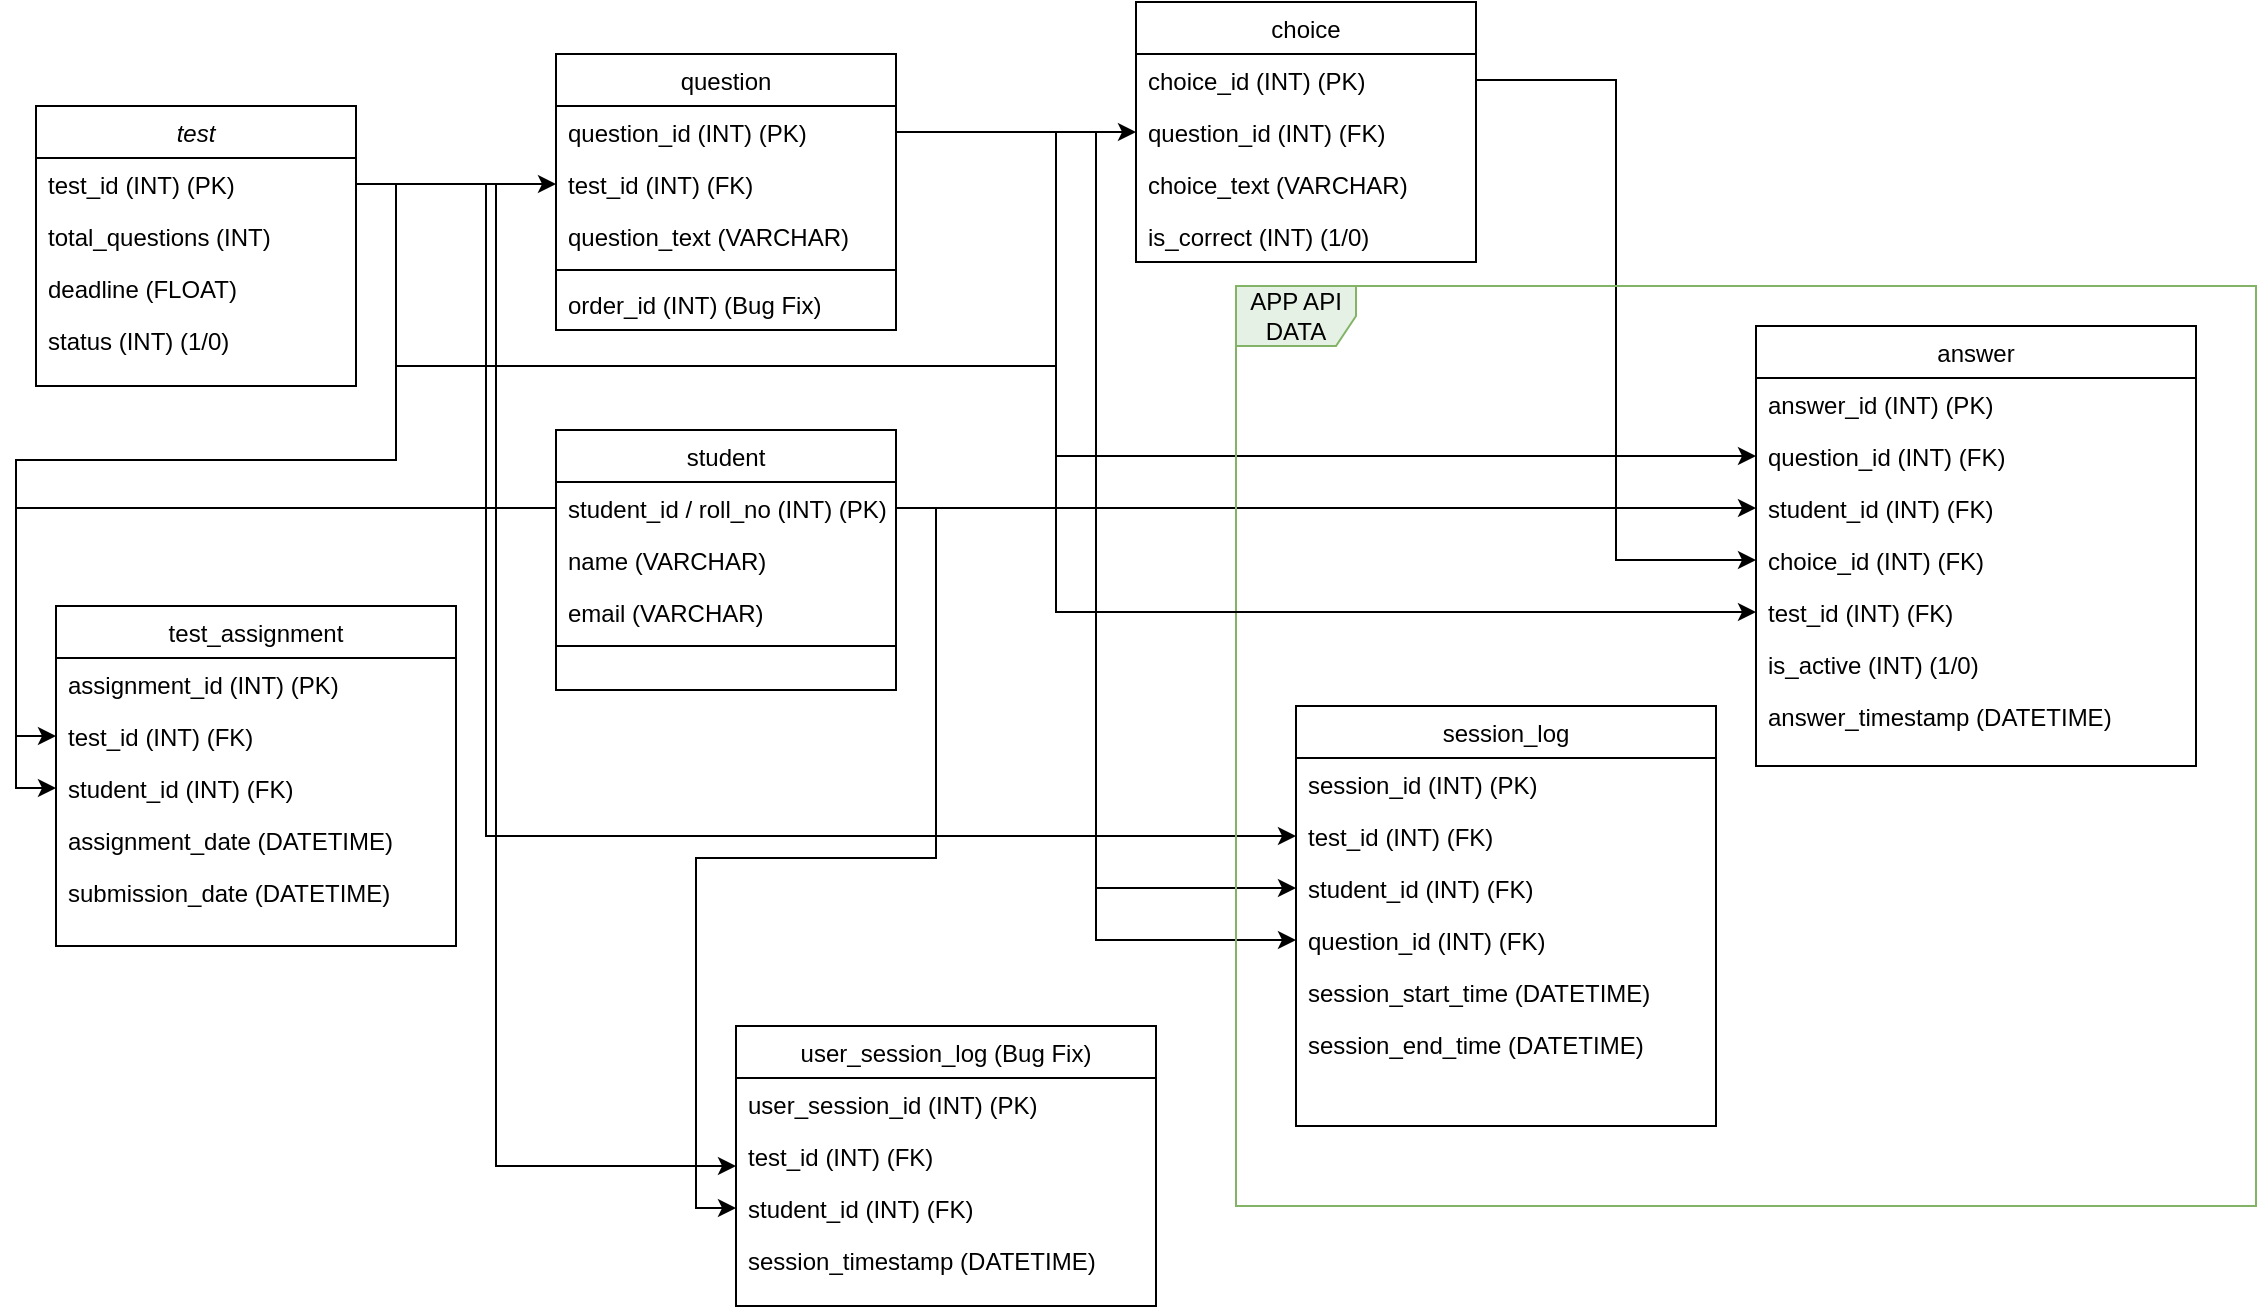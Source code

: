 <mxfile version="24.7.16">
  <diagram id="C5RBs43oDa-KdzZeNtuy" name="Page-1">
    <mxGraphModel dx="1122" dy="761" grid="1" gridSize="10" guides="1" tooltips="1" connect="1" arrows="1" fold="1" page="1" pageScale="1" pageWidth="827" pageHeight="1169" math="0" shadow="0">
      <root>
        <mxCell id="WIyWlLk6GJQsqaUBKTNV-0" />
        <mxCell id="WIyWlLk6GJQsqaUBKTNV-1" parent="WIyWlLk6GJQsqaUBKTNV-0" />
        <mxCell id="zkfFHV4jXpPFQw0GAbJ--0" value="test" style="swimlane;fontStyle=2;align=center;verticalAlign=top;childLayout=stackLayout;horizontal=1;startSize=26;horizontalStack=0;resizeParent=1;resizeLast=0;collapsible=1;marginBottom=0;rounded=0;shadow=0;strokeWidth=1;" parent="WIyWlLk6GJQsqaUBKTNV-1" vertex="1">
          <mxGeometry x="20" y="60" width="160" height="140" as="geometry">
            <mxRectangle x="230" y="140" width="160" height="26" as="alternateBounds" />
          </mxGeometry>
        </mxCell>
        <mxCell id="zkfFHV4jXpPFQw0GAbJ--1" value="test_id (INT) (PK)" style="text;align=left;verticalAlign=top;spacingLeft=4;spacingRight=4;overflow=hidden;rotatable=0;points=[[0,0.5],[1,0.5]];portConstraint=eastwest;" parent="zkfFHV4jXpPFQw0GAbJ--0" vertex="1">
          <mxGeometry y="26" width="160" height="26" as="geometry" />
        </mxCell>
        <mxCell id="zkfFHV4jXpPFQw0GAbJ--2" value="total_questions (INT) " style="text;align=left;verticalAlign=top;spacingLeft=4;spacingRight=4;overflow=hidden;rotatable=0;points=[[0,0.5],[1,0.5]];portConstraint=eastwest;rounded=0;shadow=0;html=0;" parent="zkfFHV4jXpPFQw0GAbJ--0" vertex="1">
          <mxGeometry y="52" width="160" height="26" as="geometry" />
        </mxCell>
        <mxCell id="zkfFHV4jXpPFQw0GAbJ--3" value="deadline (FLOAT)" style="text;align=left;verticalAlign=top;spacingLeft=4;spacingRight=4;overflow=hidden;rotatable=0;points=[[0,0.5],[1,0.5]];portConstraint=eastwest;rounded=0;shadow=0;html=0;" parent="zkfFHV4jXpPFQw0GAbJ--0" vertex="1">
          <mxGeometry y="78" width="160" height="26" as="geometry" />
        </mxCell>
        <mxCell id="ddjWA9hMiTF1KmU8gr_W-2" value="status (INT) (1/0)" style="text;align=left;verticalAlign=top;spacingLeft=4;spacingRight=4;overflow=hidden;rotatable=0;points=[[0,0.5],[1,0.5]];portConstraint=eastwest;rounded=0;shadow=0;html=0;" parent="zkfFHV4jXpPFQw0GAbJ--0" vertex="1">
          <mxGeometry y="104" width="160" height="26" as="geometry" />
        </mxCell>
        <mxCell id="zkfFHV4jXpPFQw0GAbJ--17" value="student" style="swimlane;fontStyle=0;align=center;verticalAlign=top;childLayout=stackLayout;horizontal=1;startSize=26;horizontalStack=0;resizeParent=1;resizeLast=0;collapsible=1;marginBottom=0;rounded=0;shadow=0;strokeWidth=1;" parent="WIyWlLk6GJQsqaUBKTNV-1" vertex="1">
          <mxGeometry x="280" y="222" width="170" height="130" as="geometry">
            <mxRectangle x="550" y="140" width="160" height="26" as="alternateBounds" />
          </mxGeometry>
        </mxCell>
        <mxCell id="zkfFHV4jXpPFQw0GAbJ--18" value="student_id / roll_no (INT) (PK)" style="text;align=left;verticalAlign=top;spacingLeft=4;spacingRight=4;overflow=hidden;rotatable=0;points=[[0,0.5],[1,0.5]];portConstraint=eastwest;" parent="zkfFHV4jXpPFQw0GAbJ--17" vertex="1">
          <mxGeometry y="26" width="170" height="26" as="geometry" />
        </mxCell>
        <mxCell id="zkfFHV4jXpPFQw0GAbJ--19" value="name (VARCHAR)" style="text;align=left;verticalAlign=top;spacingLeft=4;spacingRight=4;overflow=hidden;rotatable=0;points=[[0,0.5],[1,0.5]];portConstraint=eastwest;rounded=0;shadow=0;html=0;" parent="zkfFHV4jXpPFQw0GAbJ--17" vertex="1">
          <mxGeometry y="52" width="170" height="26" as="geometry" />
        </mxCell>
        <mxCell id="zkfFHV4jXpPFQw0GAbJ--20" value="email (VARCHAR)" style="text;align=left;verticalAlign=top;spacingLeft=4;spacingRight=4;overflow=hidden;rotatable=0;points=[[0,0.5],[1,0.5]];portConstraint=eastwest;rounded=0;shadow=0;html=0;" parent="zkfFHV4jXpPFQw0GAbJ--17" vertex="1">
          <mxGeometry y="78" width="170" height="26" as="geometry" />
        </mxCell>
        <mxCell id="zkfFHV4jXpPFQw0GAbJ--23" value="" style="line;html=1;strokeWidth=1;align=left;verticalAlign=middle;spacingTop=-1;spacingLeft=3;spacingRight=3;rotatable=0;labelPosition=right;points=[];portConstraint=eastwest;" parent="zkfFHV4jXpPFQw0GAbJ--17" vertex="1">
          <mxGeometry y="104" width="170" height="8" as="geometry" />
        </mxCell>
        <mxCell id="ddjWA9hMiTF1KmU8gr_W-3" value="question" style="swimlane;fontStyle=0;align=center;verticalAlign=top;childLayout=stackLayout;horizontal=1;startSize=26;horizontalStack=0;resizeParent=1;resizeLast=0;collapsible=1;marginBottom=0;rounded=0;shadow=0;strokeWidth=1;" parent="WIyWlLk6GJQsqaUBKTNV-1" vertex="1">
          <mxGeometry x="280" y="34" width="170" height="138" as="geometry">
            <mxRectangle x="550" y="140" width="160" height="26" as="alternateBounds" />
          </mxGeometry>
        </mxCell>
        <mxCell id="ddjWA9hMiTF1KmU8gr_W-4" value="question_id (INT) (PK)" style="text;align=left;verticalAlign=top;spacingLeft=4;spacingRight=4;overflow=hidden;rotatable=0;points=[[0,0.5],[1,0.5]];portConstraint=eastwest;" parent="ddjWA9hMiTF1KmU8gr_W-3" vertex="1">
          <mxGeometry y="26" width="170" height="26" as="geometry" />
        </mxCell>
        <mxCell id="ddjWA9hMiTF1KmU8gr_W-5" value="test_id (INT) (FK) " style="text;align=left;verticalAlign=top;spacingLeft=4;spacingRight=4;overflow=hidden;rotatable=0;points=[[0,0.5],[1,0.5]];portConstraint=eastwest;rounded=0;shadow=0;html=0;" parent="ddjWA9hMiTF1KmU8gr_W-3" vertex="1">
          <mxGeometry y="52" width="170" height="26" as="geometry" />
        </mxCell>
        <mxCell id="ddjWA9hMiTF1KmU8gr_W-6" value="question_text (VARCHAR)" style="text;align=left;verticalAlign=top;spacingLeft=4;spacingRight=4;overflow=hidden;rotatable=0;points=[[0,0.5],[1,0.5]];portConstraint=eastwest;rounded=0;shadow=0;html=0;" parent="ddjWA9hMiTF1KmU8gr_W-3" vertex="1">
          <mxGeometry y="78" width="170" height="26" as="geometry" />
        </mxCell>
        <mxCell id="ddjWA9hMiTF1KmU8gr_W-7" value="" style="line;html=1;strokeWidth=1;align=left;verticalAlign=middle;spacingTop=-1;spacingLeft=3;spacingRight=3;rotatable=0;labelPosition=right;points=[];portConstraint=eastwest;" parent="ddjWA9hMiTF1KmU8gr_W-3" vertex="1">
          <mxGeometry y="104" width="170" height="8" as="geometry" />
        </mxCell>
        <mxCell id="Svoe2r7AxQJzzrJ5CWHw-0" value="order_id (INT) (Bug Fix)" style="text;align=left;verticalAlign=top;spacingLeft=4;spacingRight=4;overflow=hidden;rotatable=0;points=[[0,0.5],[1,0.5]];portConstraint=eastwest;rounded=0;shadow=0;html=0;" vertex="1" parent="ddjWA9hMiTF1KmU8gr_W-3">
          <mxGeometry y="112" width="170" height="26" as="geometry" />
        </mxCell>
        <mxCell id="ddjWA9hMiTF1KmU8gr_W-8" style="edgeStyle=orthogonalEdgeStyle;rounded=0;orthogonalLoop=1;jettySize=auto;html=1;entryX=0;entryY=0.5;entryDx=0;entryDy=0;" parent="WIyWlLk6GJQsqaUBKTNV-1" source="zkfFHV4jXpPFQw0GAbJ--1" target="ddjWA9hMiTF1KmU8gr_W-5" edge="1">
          <mxGeometry relative="1" as="geometry" />
        </mxCell>
        <mxCell id="ddjWA9hMiTF1KmU8gr_W-10" value="answer" style="swimlane;fontStyle=0;align=center;verticalAlign=top;childLayout=stackLayout;horizontal=1;startSize=26;horizontalStack=0;resizeParent=1;resizeLast=0;collapsible=1;marginBottom=0;rounded=0;shadow=0;strokeWidth=1;" parent="WIyWlLk6GJQsqaUBKTNV-1" vertex="1">
          <mxGeometry x="880" y="170" width="220" height="220" as="geometry">
            <mxRectangle x="550" y="140" width="160" height="26" as="alternateBounds" />
          </mxGeometry>
        </mxCell>
        <mxCell id="ddjWA9hMiTF1KmU8gr_W-11" value="answer_id (INT) (PK)" style="text;align=left;verticalAlign=top;spacingLeft=4;spacingRight=4;overflow=hidden;rotatable=0;points=[[0,0.5],[1,0.5]];portConstraint=eastwest;" parent="ddjWA9hMiTF1KmU8gr_W-10" vertex="1">
          <mxGeometry y="26" width="220" height="26" as="geometry" />
        </mxCell>
        <mxCell id="ddjWA9hMiTF1KmU8gr_W-12" value="question_id (INT) (FK) " style="text;align=left;verticalAlign=top;spacingLeft=4;spacingRight=4;overflow=hidden;rotatable=0;points=[[0,0.5],[1,0.5]];portConstraint=eastwest;rounded=0;shadow=0;html=0;" parent="ddjWA9hMiTF1KmU8gr_W-10" vertex="1">
          <mxGeometry y="52" width="220" height="26" as="geometry" />
        </mxCell>
        <mxCell id="ddjWA9hMiTF1KmU8gr_W-13" value="student_id (INT) (FK)" style="text;align=left;verticalAlign=top;spacingLeft=4;spacingRight=4;overflow=hidden;rotatable=0;points=[[0,0.5],[1,0.5]];portConstraint=eastwest;rounded=0;shadow=0;html=0;" parent="ddjWA9hMiTF1KmU8gr_W-10" vertex="1">
          <mxGeometry y="78" width="220" height="26" as="geometry" />
        </mxCell>
        <mxCell id="ddjWA9hMiTF1KmU8gr_W-22" value="choice_id (INT) (FK)" style="text;align=left;verticalAlign=top;spacingLeft=4;spacingRight=4;overflow=hidden;rotatable=0;points=[[0,0.5],[1,0.5]];portConstraint=eastwest;rounded=0;shadow=0;html=0;" parent="ddjWA9hMiTF1KmU8gr_W-10" vertex="1">
          <mxGeometry y="104" width="220" height="26" as="geometry" />
        </mxCell>
        <mxCell id="ddjWA9hMiTF1KmU8gr_W-15" value="choice" style="swimlane;fontStyle=0;align=center;verticalAlign=top;childLayout=stackLayout;horizontal=1;startSize=26;horizontalStack=0;resizeParent=1;resizeLast=0;collapsible=1;marginBottom=0;rounded=0;shadow=0;strokeWidth=1;" parent="WIyWlLk6GJQsqaUBKTNV-1" vertex="1">
          <mxGeometry x="570" y="8" width="170" height="130" as="geometry">
            <mxRectangle x="550" y="140" width="160" height="26" as="alternateBounds" />
          </mxGeometry>
        </mxCell>
        <mxCell id="ddjWA9hMiTF1KmU8gr_W-16" value="choice_id (INT) (PK)" style="text;align=left;verticalAlign=top;spacingLeft=4;spacingRight=4;overflow=hidden;rotatable=0;points=[[0,0.5],[1,0.5]];portConstraint=eastwest;" parent="ddjWA9hMiTF1KmU8gr_W-15" vertex="1">
          <mxGeometry y="26" width="170" height="26" as="geometry" />
        </mxCell>
        <mxCell id="ddjWA9hMiTF1KmU8gr_W-17" value="question_id (INT) (FK)" style="text;align=left;verticalAlign=top;spacingLeft=4;spacingRight=4;overflow=hidden;rotatable=0;points=[[0,0.5],[1,0.5]];portConstraint=eastwest;rounded=0;shadow=0;html=0;" parent="ddjWA9hMiTF1KmU8gr_W-15" vertex="1">
          <mxGeometry y="52" width="170" height="26" as="geometry" />
        </mxCell>
        <mxCell id="ddjWA9hMiTF1KmU8gr_W-18" value="choice_text (VARCHAR)" style="text;align=left;verticalAlign=top;spacingLeft=4;spacingRight=4;overflow=hidden;rotatable=0;points=[[0,0.5],[1,0.5]];portConstraint=eastwest;rounded=0;shadow=0;html=0;" parent="ddjWA9hMiTF1KmU8gr_W-15" vertex="1">
          <mxGeometry y="78" width="170" height="26" as="geometry" />
        </mxCell>
        <mxCell id="ddjWA9hMiTF1KmU8gr_W-23" value="is_correct (INT) (1/0)" style="text;align=left;verticalAlign=top;spacingLeft=4;spacingRight=4;overflow=hidden;rotatable=0;points=[[0,0.5],[1,0.5]];portConstraint=eastwest;rounded=0;shadow=0;html=0;" parent="ddjWA9hMiTF1KmU8gr_W-15" vertex="1">
          <mxGeometry y="104" width="170" height="26" as="geometry" />
        </mxCell>
        <mxCell id="ddjWA9hMiTF1KmU8gr_W-20" style="edgeStyle=orthogonalEdgeStyle;rounded=0;orthogonalLoop=1;jettySize=auto;html=1;entryX=0;entryY=0.5;entryDx=0;entryDy=0;" parent="WIyWlLk6GJQsqaUBKTNV-1" source="ddjWA9hMiTF1KmU8gr_W-4" target="ddjWA9hMiTF1KmU8gr_W-15" edge="1">
          <mxGeometry relative="1" as="geometry" />
        </mxCell>
        <mxCell id="ddjWA9hMiTF1KmU8gr_W-26" style="edgeStyle=orthogonalEdgeStyle;rounded=0;orthogonalLoop=1;jettySize=auto;html=1;" parent="WIyWlLk6GJQsqaUBKTNV-1" source="ddjWA9hMiTF1KmU8gr_W-16" target="ddjWA9hMiTF1KmU8gr_W-22" edge="1">
          <mxGeometry relative="1" as="geometry" />
        </mxCell>
        <mxCell id="ddjWA9hMiTF1KmU8gr_W-27" style="edgeStyle=orthogonalEdgeStyle;rounded=0;orthogonalLoop=1;jettySize=auto;html=1;entryX=0;entryY=0.5;entryDx=0;entryDy=0;" parent="WIyWlLk6GJQsqaUBKTNV-1" source="ddjWA9hMiTF1KmU8gr_W-4" target="ddjWA9hMiTF1KmU8gr_W-12" edge="1">
          <mxGeometry relative="1" as="geometry">
            <Array as="points">
              <mxPoint x="530" y="73" />
              <mxPoint x="530" y="235" />
            </Array>
          </mxGeometry>
        </mxCell>
        <mxCell id="ddjWA9hMiTF1KmU8gr_W-29" style="edgeStyle=orthogonalEdgeStyle;rounded=0;orthogonalLoop=1;jettySize=auto;html=1;entryX=0;entryY=0.5;entryDx=0;entryDy=0;" parent="WIyWlLk6GJQsqaUBKTNV-1" source="zkfFHV4jXpPFQw0GAbJ--18" target="ddjWA9hMiTF1KmU8gr_W-13" edge="1">
          <mxGeometry relative="1" as="geometry" />
        </mxCell>
        <mxCell id="ddjWA9hMiTF1KmU8gr_W-30" value="session_log" style="swimlane;fontStyle=0;align=center;verticalAlign=top;childLayout=stackLayout;horizontal=1;startSize=26;horizontalStack=0;resizeParent=1;resizeLast=0;collapsible=1;marginBottom=0;rounded=0;shadow=0;strokeWidth=1;" parent="WIyWlLk6GJQsqaUBKTNV-1" vertex="1">
          <mxGeometry x="650" y="360" width="210" height="210" as="geometry">
            <mxRectangle x="550" y="140" width="160" height="26" as="alternateBounds" />
          </mxGeometry>
        </mxCell>
        <mxCell id="ddjWA9hMiTF1KmU8gr_W-31" value="session_id (INT) (PK)" style="text;align=left;verticalAlign=top;spacingLeft=4;spacingRight=4;overflow=hidden;rotatable=0;points=[[0,0.5],[1,0.5]];portConstraint=eastwest;" parent="ddjWA9hMiTF1KmU8gr_W-30" vertex="1">
          <mxGeometry y="26" width="210" height="26" as="geometry" />
        </mxCell>
        <mxCell id="ddjWA9hMiTF1KmU8gr_W-32" value="test_id (INT) (FK) " style="text;align=left;verticalAlign=top;spacingLeft=4;spacingRight=4;overflow=hidden;rotatable=0;points=[[0,0.5],[1,0.5]];portConstraint=eastwest;rounded=0;shadow=0;html=0;" parent="ddjWA9hMiTF1KmU8gr_W-30" vertex="1">
          <mxGeometry y="52" width="210" height="26" as="geometry" />
        </mxCell>
        <mxCell id="ddjWA9hMiTF1KmU8gr_W-33" value="student_id (INT) (FK)" style="text;align=left;verticalAlign=top;spacingLeft=4;spacingRight=4;overflow=hidden;rotatable=0;points=[[0,0.5],[1,0.5]];portConstraint=eastwest;rounded=0;shadow=0;html=0;" parent="ddjWA9hMiTF1KmU8gr_W-30" vertex="1">
          <mxGeometry y="78" width="210" height="26" as="geometry" />
        </mxCell>
        <mxCell id="ddjWA9hMiTF1KmU8gr_W-34" value="question_id (INT) (FK)" style="text;align=left;verticalAlign=top;spacingLeft=4;spacingRight=4;overflow=hidden;rotatable=0;points=[[0,0.5],[1,0.5]];portConstraint=eastwest;rounded=0;shadow=0;html=0;" parent="ddjWA9hMiTF1KmU8gr_W-30" vertex="1">
          <mxGeometry y="104" width="210" height="26" as="geometry" />
        </mxCell>
        <mxCell id="ddjWA9hMiTF1KmU8gr_W-35" value="session_start_time (DATETIME)" style="text;align=left;verticalAlign=top;spacingLeft=4;spacingRight=4;overflow=hidden;rotatable=0;points=[[0,0.5],[1,0.5]];portConstraint=eastwest;rounded=0;shadow=0;html=0;" parent="ddjWA9hMiTF1KmU8gr_W-30" vertex="1">
          <mxGeometry y="130" width="210" height="26" as="geometry" />
        </mxCell>
        <mxCell id="ddjWA9hMiTF1KmU8gr_W-36" value="session_end_time (DATETIME)" style="text;align=left;verticalAlign=top;spacingLeft=4;spacingRight=4;overflow=hidden;rotatable=0;points=[[0,0.5],[1,0.5]];portConstraint=eastwest;rounded=0;shadow=0;html=0;" parent="ddjWA9hMiTF1KmU8gr_W-30" vertex="1">
          <mxGeometry y="156" width="210" height="26" as="geometry" />
        </mxCell>
        <mxCell id="ddjWA9hMiTF1KmU8gr_W-48" style="edgeStyle=orthogonalEdgeStyle;rounded=0;orthogonalLoop=1;jettySize=auto;html=1;entryX=0;entryY=0.5;entryDx=0;entryDy=0;" parent="WIyWlLk6GJQsqaUBKTNV-1" target="ddjWA9hMiTF1KmU8gr_W-32" edge="1">
          <mxGeometry relative="1" as="geometry">
            <mxPoint x="180" y="99" as="sourcePoint" />
            <mxPoint x="440" y="425" as="targetPoint" />
            <Array as="points">
              <mxPoint x="245" y="99" />
              <mxPoint x="245" y="425" />
            </Array>
          </mxGeometry>
        </mxCell>
        <mxCell id="ddjWA9hMiTF1KmU8gr_W-50" style="edgeStyle=orthogonalEdgeStyle;rounded=0;orthogonalLoop=1;jettySize=auto;html=1;entryX=0;entryY=0.5;entryDx=0;entryDy=0;" parent="WIyWlLk6GJQsqaUBKTNV-1" source="ddjWA9hMiTF1KmU8gr_W-4" target="ddjWA9hMiTF1KmU8gr_W-34" edge="1">
          <mxGeometry relative="1" as="geometry" />
        </mxCell>
        <mxCell id="ddjWA9hMiTF1KmU8gr_W-54" value="test_assignment" style="swimlane;fontStyle=0;align=center;verticalAlign=top;childLayout=stackLayout;horizontal=1;startSize=26;horizontalStack=0;resizeParent=1;resizeLast=0;collapsible=1;marginBottom=0;rounded=0;shadow=0;strokeWidth=1;" parent="WIyWlLk6GJQsqaUBKTNV-1" vertex="1">
          <mxGeometry x="30" y="310" width="200" height="170" as="geometry">
            <mxRectangle x="550" y="140" width="160" height="26" as="alternateBounds" />
          </mxGeometry>
        </mxCell>
        <mxCell id="ddjWA9hMiTF1KmU8gr_W-55" value="assignment_id (INT) (PK)" style="text;align=left;verticalAlign=top;spacingLeft=4;spacingRight=4;overflow=hidden;rotatable=0;points=[[0,0.5],[1,0.5]];portConstraint=eastwest;" parent="ddjWA9hMiTF1KmU8gr_W-54" vertex="1">
          <mxGeometry y="26" width="200" height="26" as="geometry" />
        </mxCell>
        <mxCell id="ddjWA9hMiTF1KmU8gr_W-56" value="test_id (INT) (FK) " style="text;align=left;verticalAlign=top;spacingLeft=4;spacingRight=4;overflow=hidden;rotatable=0;points=[[0,0.5],[1,0.5]];portConstraint=eastwest;rounded=0;shadow=0;html=0;" parent="ddjWA9hMiTF1KmU8gr_W-54" vertex="1">
          <mxGeometry y="52" width="200" height="26" as="geometry" />
        </mxCell>
        <mxCell id="ddjWA9hMiTF1KmU8gr_W-57" value="student_id (INT) (FK)" style="text;align=left;verticalAlign=top;spacingLeft=4;spacingRight=4;overflow=hidden;rotatable=0;points=[[0,0.5],[1,0.5]];portConstraint=eastwest;rounded=0;shadow=0;html=0;" parent="ddjWA9hMiTF1KmU8gr_W-54" vertex="1">
          <mxGeometry y="78" width="200" height="26" as="geometry" />
        </mxCell>
        <mxCell id="ddjWA9hMiTF1KmU8gr_W-64" value="assignment_date (DATETIME) " style="text;align=left;verticalAlign=top;spacingLeft=4;spacingRight=4;overflow=hidden;rotatable=0;points=[[0,0.5],[1,0.5]];portConstraint=eastwest;rounded=0;shadow=0;html=0;" parent="ddjWA9hMiTF1KmU8gr_W-54" vertex="1">
          <mxGeometry y="104" width="200" height="26" as="geometry" />
        </mxCell>
        <mxCell id="ddjWA9hMiTF1KmU8gr_W-100" value="submission_date (DATETIME) " style="text;align=left;verticalAlign=top;spacingLeft=4;spacingRight=4;overflow=hidden;rotatable=0;points=[[0,0.5],[1,0.5]];portConstraint=eastwest;rounded=0;shadow=0;html=0;" parent="ddjWA9hMiTF1KmU8gr_W-54" vertex="1">
          <mxGeometry y="130" width="200" height="26" as="geometry" />
        </mxCell>
        <mxCell id="ddjWA9hMiTF1KmU8gr_W-62" style="edgeStyle=orthogonalEdgeStyle;rounded=0;orthogonalLoop=1;jettySize=auto;html=1;entryX=0;entryY=0.5;entryDx=0;entryDy=0;" parent="WIyWlLk6GJQsqaUBKTNV-1" source="zkfFHV4jXpPFQw0GAbJ--18" target="ddjWA9hMiTF1KmU8gr_W-57" edge="1">
          <mxGeometry relative="1" as="geometry" />
        </mxCell>
        <mxCell id="ddjWA9hMiTF1KmU8gr_W-65" style="edgeStyle=orthogonalEdgeStyle;rounded=0;orthogonalLoop=1;jettySize=auto;html=1;entryX=0;entryY=0.5;entryDx=0;entryDy=0;" parent="WIyWlLk6GJQsqaUBKTNV-1" source="zkfFHV4jXpPFQw0GAbJ--1" target="ddjWA9hMiTF1KmU8gr_W-56" edge="1">
          <mxGeometry relative="1" as="geometry" />
        </mxCell>
        <mxCell id="ddjWA9hMiTF1KmU8gr_W-71" style="edgeStyle=orthogonalEdgeStyle;rounded=0;orthogonalLoop=1;jettySize=auto;html=1;entryX=0;entryY=0.5;entryDx=0;entryDy=0;" parent="WIyWlLk6GJQsqaUBKTNV-1" source="zkfFHV4jXpPFQw0GAbJ--18" target="ddjWA9hMiTF1KmU8gr_W-33" edge="1">
          <mxGeometry relative="1" as="geometry" />
        </mxCell>
        <mxCell id="ddjWA9hMiTF1KmU8gr_W-103" value="APP API DATA" style="shape=umlFrame;whiteSpace=wrap;html=1;pointerEvents=0;fillColor=#d5e8d4;strokeColor=#82b366;fillOpacity=62;" parent="WIyWlLk6GJQsqaUBKTNV-1" vertex="1">
          <mxGeometry x="620" y="150" width="510" height="460" as="geometry" />
        </mxCell>
        <mxCell id="Svoe2r7AxQJzzrJ5CWHw-1" value="answer_timestamp (DATETIME) " style="text;align=left;verticalAlign=top;spacingLeft=4;spacingRight=4;overflow=hidden;rotatable=0;points=[[0,0.5],[1,0.5]];portConstraint=eastwest;rounded=0;shadow=0;html=0;" vertex="1" parent="WIyWlLk6GJQsqaUBKTNV-1">
          <mxGeometry x="880" y="352" width="220" height="26" as="geometry" />
        </mxCell>
        <mxCell id="Svoe2r7AxQJzzrJ5CWHw-2" value="is_active (INT) (1/0)" style="text;align=left;verticalAlign=top;spacingLeft=4;spacingRight=4;overflow=hidden;rotatable=0;points=[[0,0.5],[1,0.5]];portConstraint=eastwest;rounded=0;shadow=0;html=0;" vertex="1" parent="WIyWlLk6GJQsqaUBKTNV-1">
          <mxGeometry x="880" y="326" width="220" height="26" as="geometry" />
        </mxCell>
        <mxCell id="Svoe2r7AxQJzzrJ5CWHw-3" value="test_id (INT) (FK)" style="text;align=left;verticalAlign=top;spacingLeft=4;spacingRight=4;overflow=hidden;rotatable=0;points=[[0,0.5],[1,0.5]];portConstraint=eastwest;rounded=0;shadow=0;html=0;" vertex="1" parent="WIyWlLk6GJQsqaUBKTNV-1">
          <mxGeometry x="880" y="300" width="220" height="26" as="geometry" />
        </mxCell>
        <mxCell id="Svoe2r7AxQJzzrJ5CWHw-7" style="edgeStyle=orthogonalEdgeStyle;rounded=0;orthogonalLoop=1;jettySize=auto;html=1;entryX=0;entryY=0.5;entryDx=0;entryDy=0;exitX=1;exitY=0.5;exitDx=0;exitDy=0;" edge="1" parent="WIyWlLk6GJQsqaUBKTNV-1" source="zkfFHV4jXpPFQw0GAbJ--1" target="Svoe2r7AxQJzzrJ5CWHw-3">
          <mxGeometry relative="1" as="geometry">
            <Array as="points">
              <mxPoint x="200" y="99" />
              <mxPoint x="200" y="190" />
              <mxPoint x="530" y="190" />
              <mxPoint x="530" y="313" />
            </Array>
          </mxGeometry>
        </mxCell>
        <mxCell id="Svoe2r7AxQJzzrJ5CWHw-8" value="user_session_log (Bug Fix)" style="swimlane;fontStyle=0;align=center;verticalAlign=top;childLayout=stackLayout;horizontal=1;startSize=26;horizontalStack=0;resizeParent=1;resizeLast=0;collapsible=1;marginBottom=0;rounded=0;shadow=0;strokeWidth=1;" vertex="1" parent="WIyWlLk6GJQsqaUBKTNV-1">
          <mxGeometry x="370" y="520" width="210" height="140" as="geometry">
            <mxRectangle x="550" y="140" width="160" height="26" as="alternateBounds" />
          </mxGeometry>
        </mxCell>
        <mxCell id="Svoe2r7AxQJzzrJ5CWHw-9" value="user_session_id (INT) (PK)" style="text;align=left;verticalAlign=top;spacingLeft=4;spacingRight=4;overflow=hidden;rotatable=0;points=[[0,0.5],[1,0.5]];portConstraint=eastwest;" vertex="1" parent="Svoe2r7AxQJzzrJ5CWHw-8">
          <mxGeometry y="26" width="210" height="26" as="geometry" />
        </mxCell>
        <mxCell id="Svoe2r7AxQJzzrJ5CWHw-10" value="test_id (INT) (FK) " style="text;align=left;verticalAlign=top;spacingLeft=4;spacingRight=4;overflow=hidden;rotatable=0;points=[[0,0.5],[1,0.5]];portConstraint=eastwest;rounded=0;shadow=0;html=0;" vertex="1" parent="Svoe2r7AxQJzzrJ5CWHw-8">
          <mxGeometry y="52" width="210" height="26" as="geometry" />
        </mxCell>
        <mxCell id="Svoe2r7AxQJzzrJ5CWHw-11" value="student_id (INT) (FK)" style="text;align=left;verticalAlign=top;spacingLeft=4;spacingRight=4;overflow=hidden;rotatable=0;points=[[0,0.5],[1,0.5]];portConstraint=eastwest;rounded=0;shadow=0;html=0;" vertex="1" parent="Svoe2r7AxQJzzrJ5CWHw-8">
          <mxGeometry y="78" width="210" height="26" as="geometry" />
        </mxCell>
        <mxCell id="Svoe2r7AxQJzzrJ5CWHw-13" value="session_timestamp (DATETIME)" style="text;align=left;verticalAlign=top;spacingLeft=4;spacingRight=4;overflow=hidden;rotatable=0;points=[[0,0.5],[1,0.5]];portConstraint=eastwest;rounded=0;shadow=0;html=0;" vertex="1" parent="Svoe2r7AxQJzzrJ5CWHw-8">
          <mxGeometry y="104" width="210" height="26" as="geometry" />
        </mxCell>
        <mxCell id="Svoe2r7AxQJzzrJ5CWHw-15" style="edgeStyle=orthogonalEdgeStyle;rounded=0;orthogonalLoop=1;jettySize=auto;html=1;entryX=0;entryY=0.5;entryDx=0;entryDy=0;" edge="1" parent="WIyWlLk6GJQsqaUBKTNV-1" source="zkfFHV4jXpPFQw0GAbJ--1" target="Svoe2r7AxQJzzrJ5CWHw-8">
          <mxGeometry relative="1" as="geometry">
            <Array as="points">
              <mxPoint x="250" y="99" />
              <mxPoint x="250" y="590" />
            </Array>
          </mxGeometry>
        </mxCell>
        <mxCell id="Svoe2r7AxQJzzrJ5CWHw-16" style="edgeStyle=orthogonalEdgeStyle;rounded=0;orthogonalLoop=1;jettySize=auto;html=1;entryX=0;entryY=0.5;entryDx=0;entryDy=0;" edge="1" parent="WIyWlLk6GJQsqaUBKTNV-1" source="zkfFHV4jXpPFQw0GAbJ--18" target="Svoe2r7AxQJzzrJ5CWHw-11">
          <mxGeometry relative="1" as="geometry" />
        </mxCell>
      </root>
    </mxGraphModel>
  </diagram>
</mxfile>
